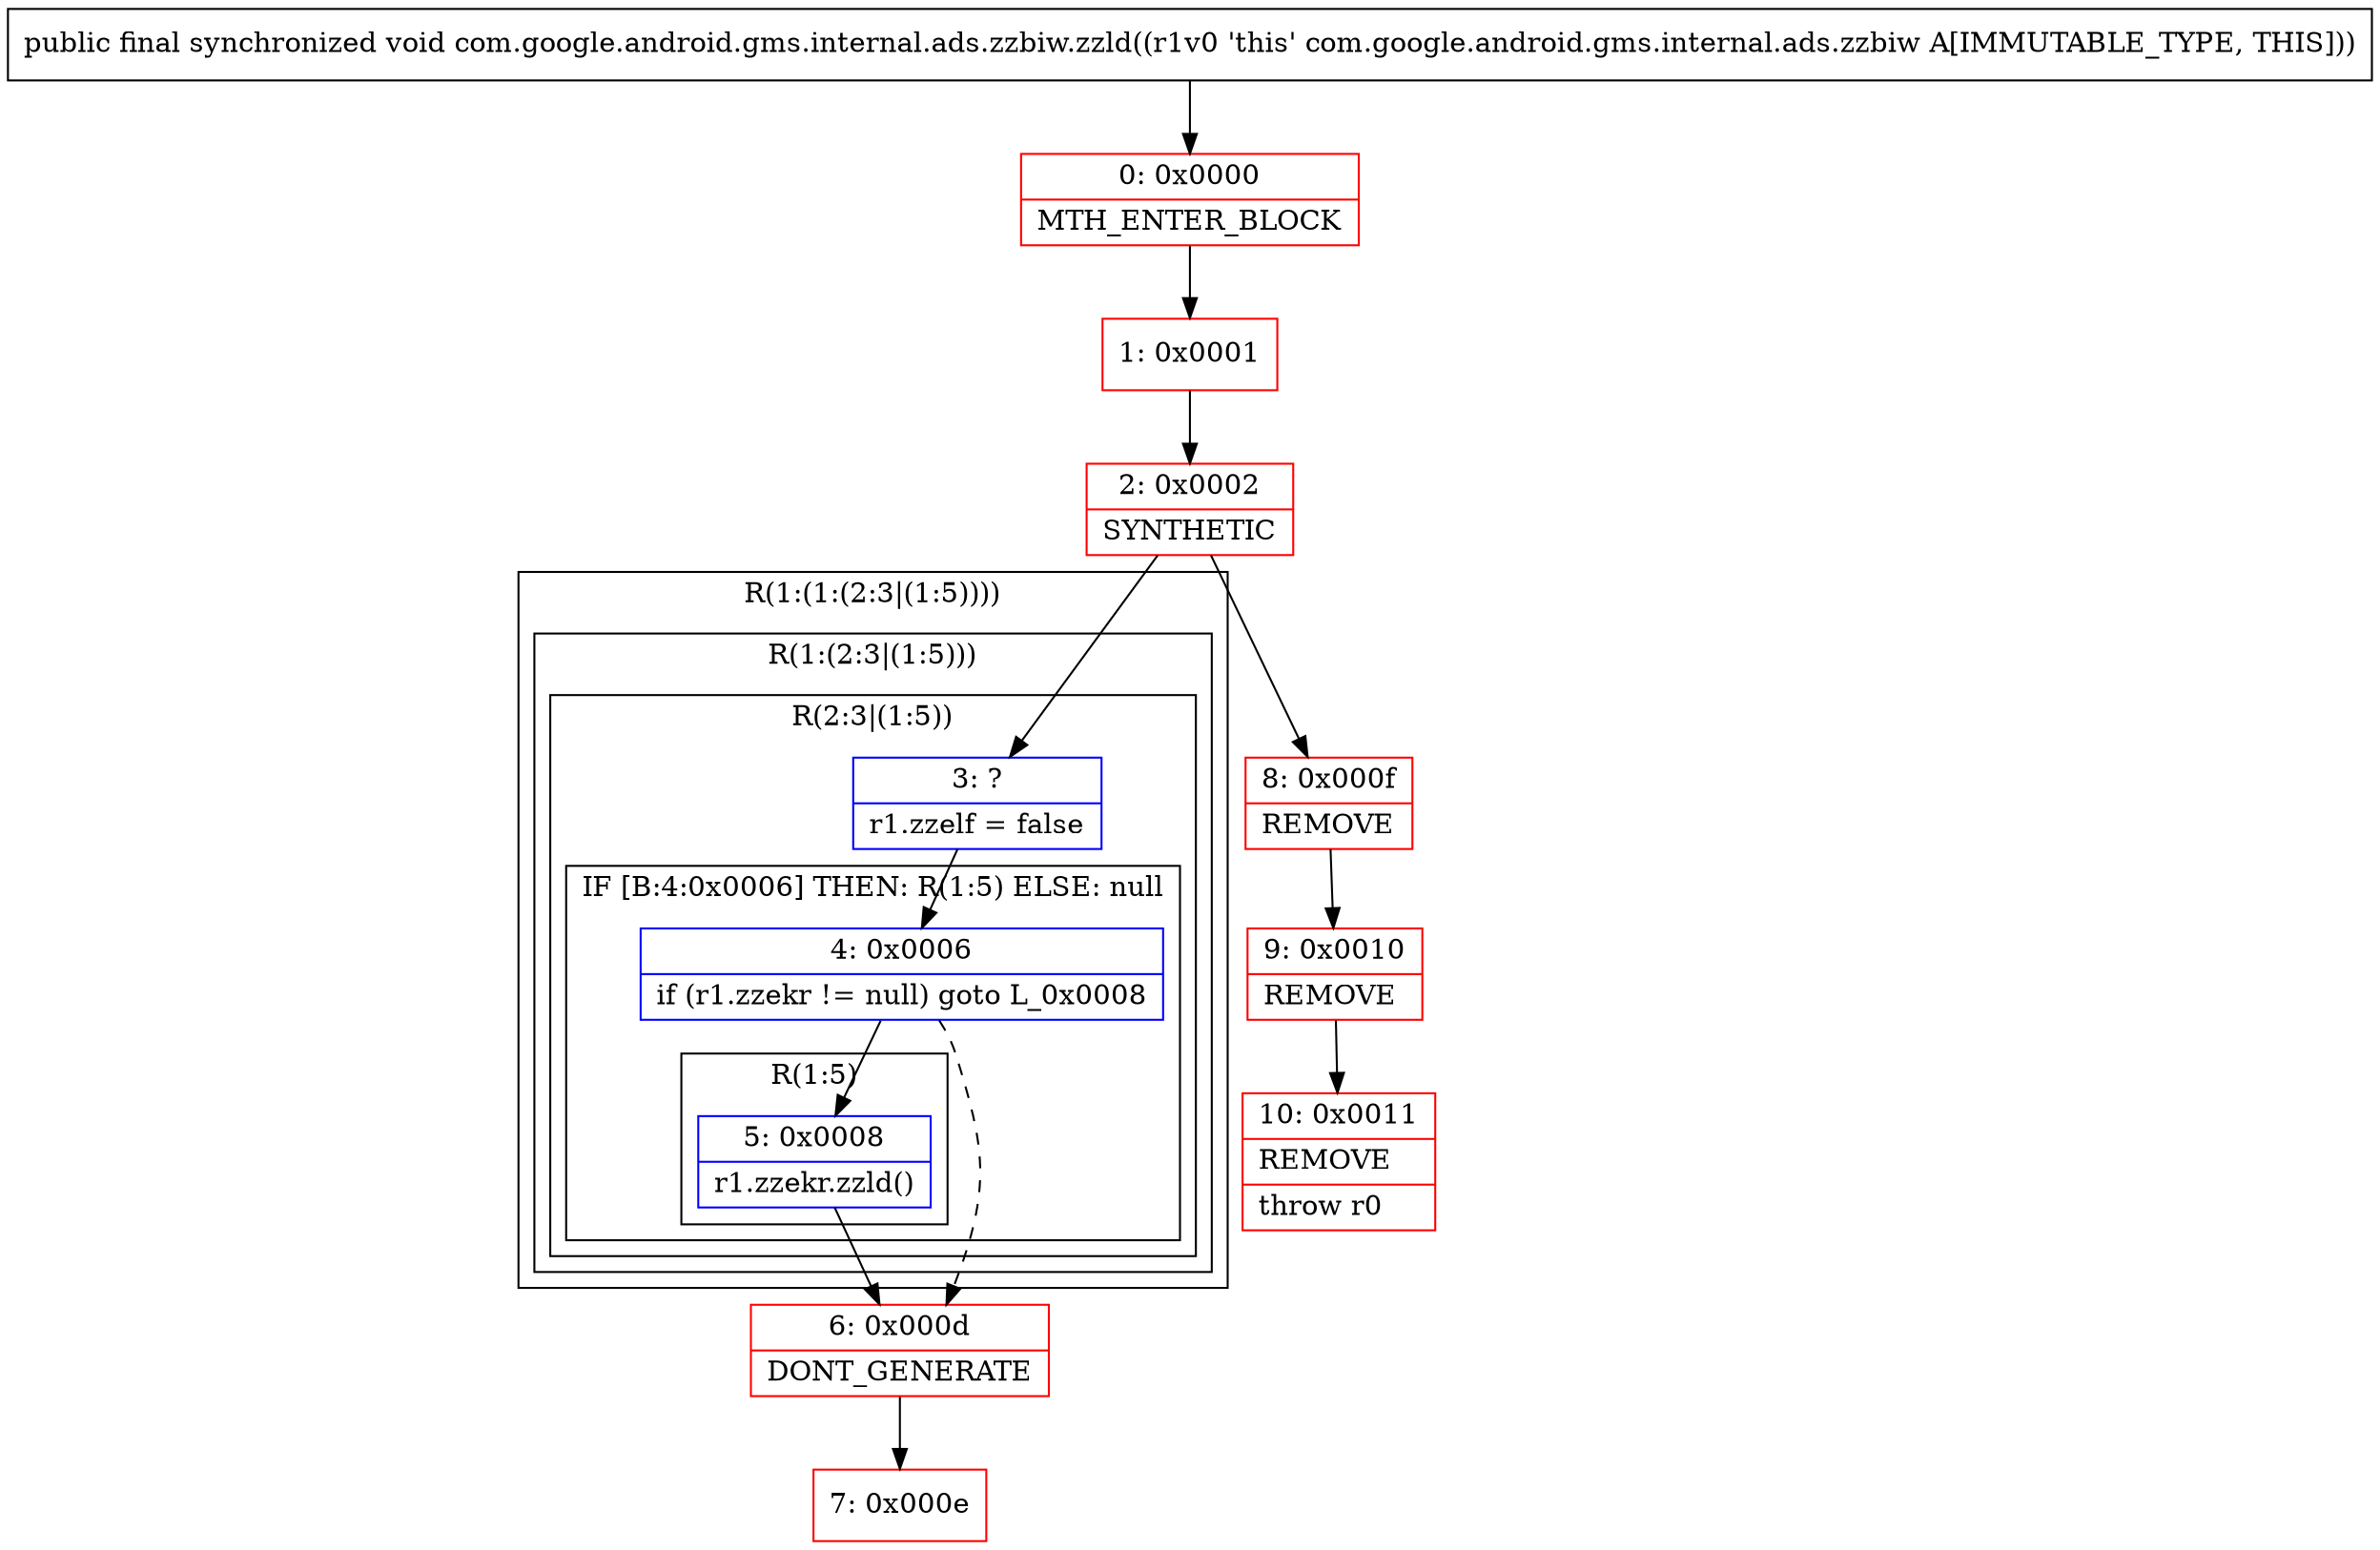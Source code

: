 digraph "CFG forcom.google.android.gms.internal.ads.zzbiw.zzld()V" {
subgraph cluster_Region_1588965196 {
label = "R(1:(1:(2:3|(1:5))))";
node [shape=record,color=blue];
subgraph cluster_Region_1936757970 {
label = "R(1:(2:3|(1:5)))";
node [shape=record,color=blue];
subgraph cluster_Region_939818705 {
label = "R(2:3|(1:5))";
node [shape=record,color=blue];
Node_3 [shape=record,label="{3\:\ ?|r1.zzelf = false\l}"];
subgraph cluster_IfRegion_1074484380 {
label = "IF [B:4:0x0006] THEN: R(1:5) ELSE: null";
node [shape=record,color=blue];
Node_4 [shape=record,label="{4\:\ 0x0006|if (r1.zzekr != null) goto L_0x0008\l}"];
subgraph cluster_Region_867650590 {
label = "R(1:5)";
node [shape=record,color=blue];
Node_5 [shape=record,label="{5\:\ 0x0008|r1.zzekr.zzld()\l}"];
}
}
}
}
}
Node_0 [shape=record,color=red,label="{0\:\ 0x0000|MTH_ENTER_BLOCK\l}"];
Node_1 [shape=record,color=red,label="{1\:\ 0x0001}"];
Node_2 [shape=record,color=red,label="{2\:\ 0x0002|SYNTHETIC\l}"];
Node_6 [shape=record,color=red,label="{6\:\ 0x000d|DONT_GENERATE\l}"];
Node_7 [shape=record,color=red,label="{7\:\ 0x000e}"];
Node_8 [shape=record,color=red,label="{8\:\ 0x000f|REMOVE\l}"];
Node_9 [shape=record,color=red,label="{9\:\ 0x0010|REMOVE\l}"];
Node_10 [shape=record,color=red,label="{10\:\ 0x0011|REMOVE\l|throw r0\l}"];
MethodNode[shape=record,label="{public final synchronized void com.google.android.gms.internal.ads.zzbiw.zzld((r1v0 'this' com.google.android.gms.internal.ads.zzbiw A[IMMUTABLE_TYPE, THIS])) }"];
MethodNode -> Node_0;
Node_3 -> Node_4;
Node_4 -> Node_5;
Node_4 -> Node_6[style=dashed];
Node_5 -> Node_6;
Node_0 -> Node_1;
Node_1 -> Node_2;
Node_2 -> Node_3;
Node_2 -> Node_8;
Node_6 -> Node_7;
Node_8 -> Node_9;
Node_9 -> Node_10;
}

